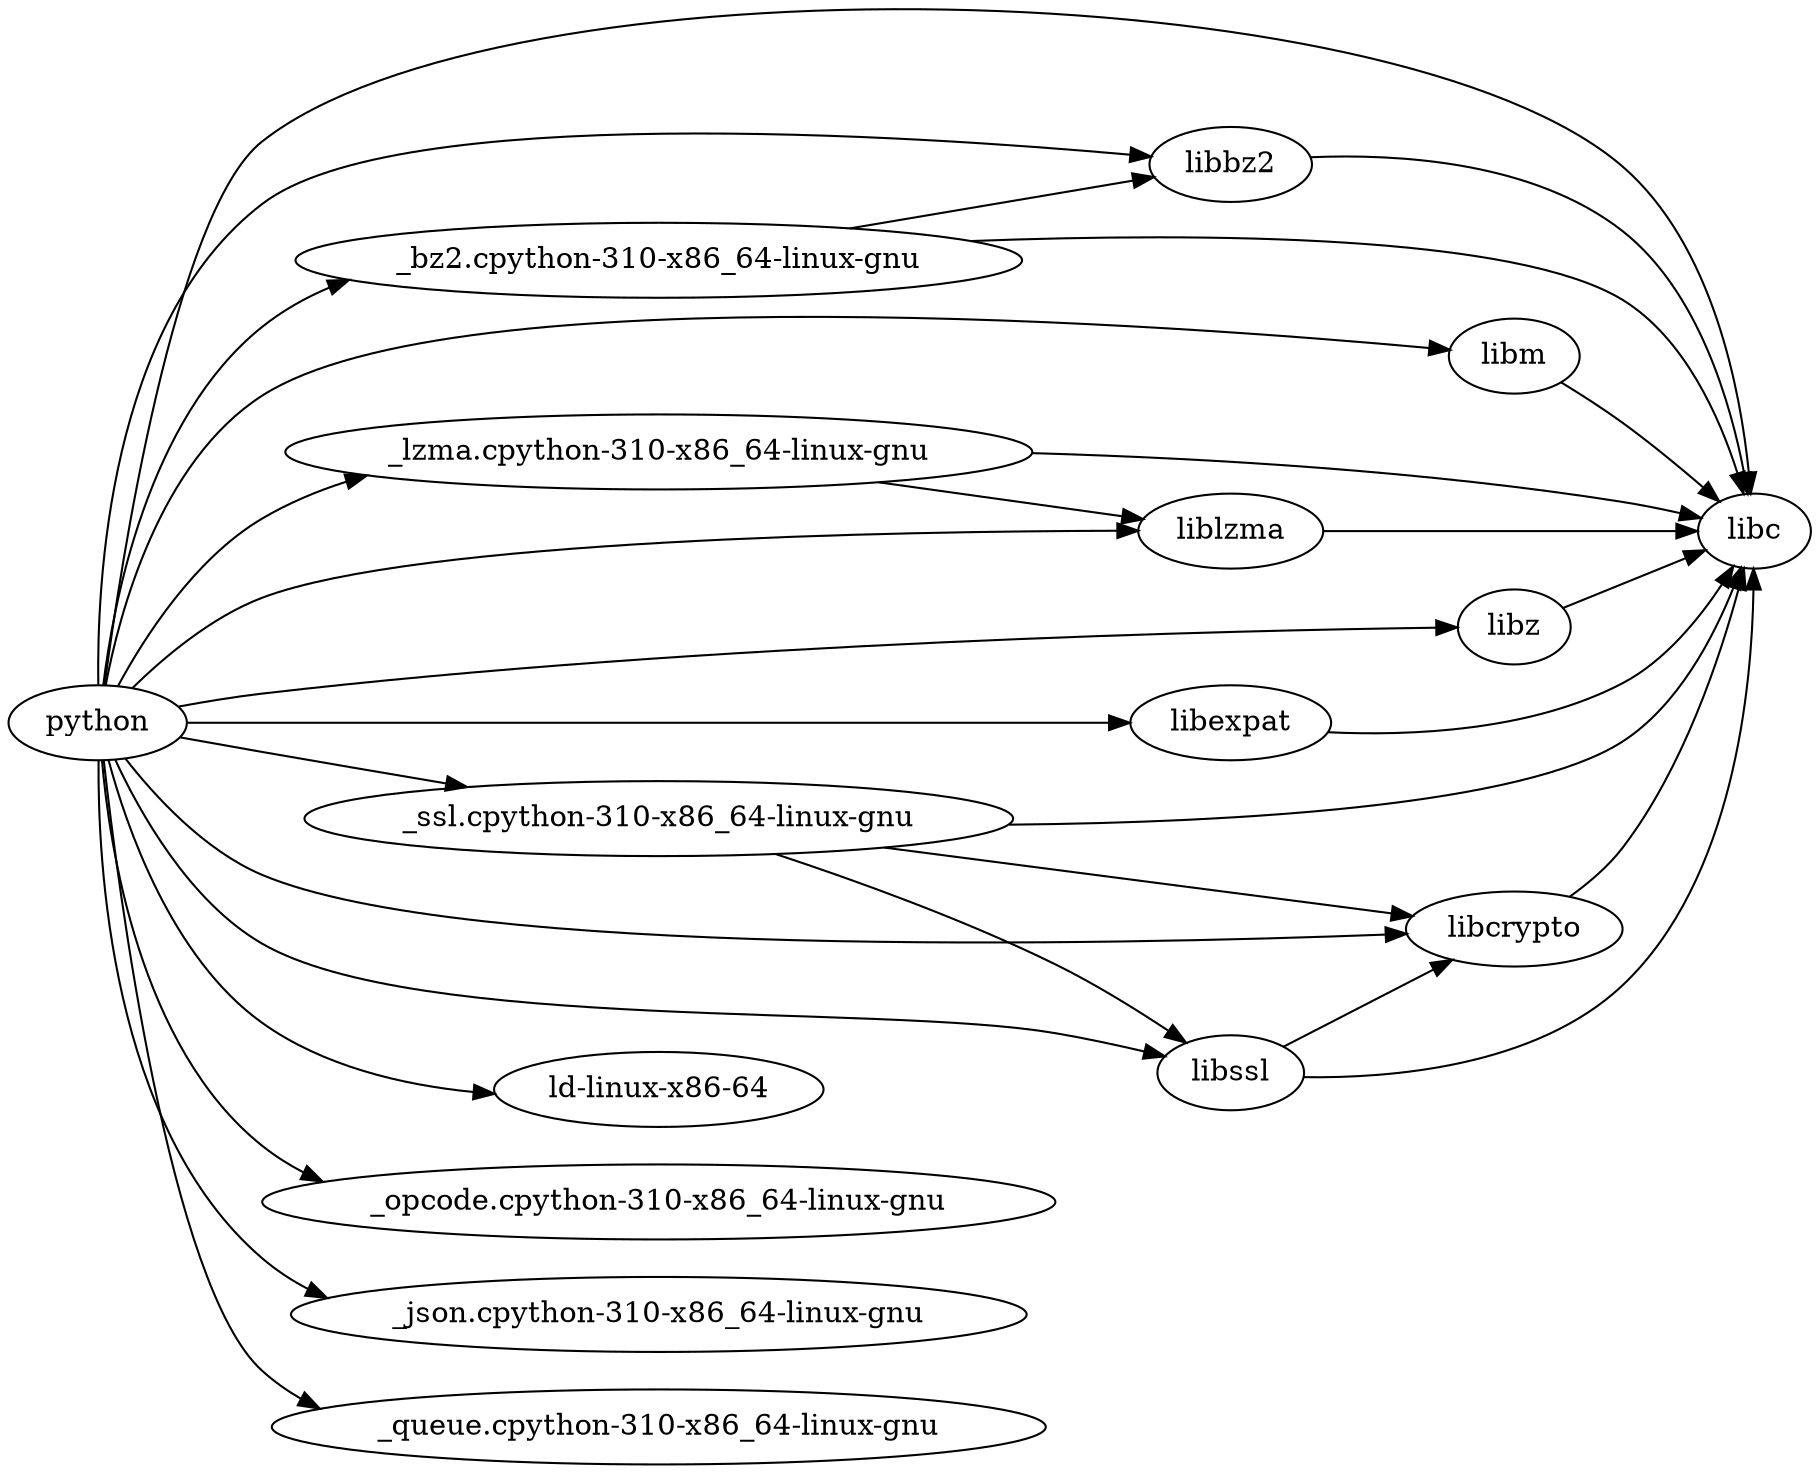 digraph G {
  rankdir = LR;
"python" -> "libc"
"python" -> "_lzma.cpython-310-x86_64-linux-gnu"
"python" -> "ld-linux-x86-64"
"libbz2" -> "libc"
"python" -> "libm"
"python" -> "libz"
"_lzma.cpython-310-x86_64-linux-gnu" -> "libc"
"libexpat" -> "libc"
"libz" -> "libc"
"python" -> "_bz2.cpython-310-x86_64-linux-gnu"
"libm" -> "libc"
"python" -> "libcrypto"
"python" -> "liblzma"
"_ssl.cpython-310-x86_64-linux-gnu" -> "libssl"
"libssl" -> "libc"
"liblzma" -> "libc"
"_ssl.cpython-310-x86_64-linux-gnu" -> "libc"
"_lzma.cpython-310-x86_64-linux-gnu" -> "liblzma"
"libssl" -> "libcrypto"
"python" -> "libexpat"
"_ssl.cpython-310-x86_64-linux-gnu" -> "libcrypto"
"python" -> "_opcode.cpython-310-x86_64-linux-gnu"
"libcrypto" -> "libc"
"python" -> "_ssl.cpython-310-x86_64-linux-gnu"
"_bz2.cpython-310-x86_64-linux-gnu" -> "libbz2"
"python" -> "libbz2"
"_bz2.cpython-310-x86_64-linux-gnu" -> "libc"
"python" -> "_json.cpython-310-x86_64-linux-gnu"
"python" -> "libssl"
"python" -> "_queue.cpython-310-x86_64-linux-gnu"
}
